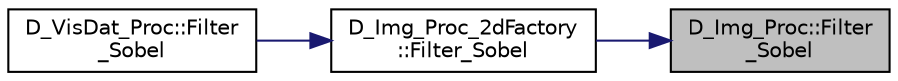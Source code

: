 digraph "D_Img_Proc::Filter_Sobel"
{
 // LATEX_PDF_SIZE
  edge [fontname="Helvetica",fontsize="10",labelfontname="Helvetica",labelfontsize="10"];
  node [fontname="Helvetica",fontsize="10",shape=record];
  rankdir="RL";
  Node1 [label="D_Img_Proc::Filter\l_Sobel",height=0.2,width=0.4,color="black", fillcolor="grey75", style="filled", fontcolor="black",tooltip=" "];
  Node1 -> Node2 [dir="back",color="midnightblue",fontsize="10",style="solid",fontname="Helvetica"];
  Node2 [label="D_Img_Proc_2dFactory\l::Filter_Sobel",height=0.2,width=0.4,color="black", fillcolor="white", style="filled",URL="$class_d___img___proc__2d_factory.html#a80cace2ac8308bfa16027a680be2e316",tooltip=" "];
  Node2 -> Node3 [dir="back",color="midnightblue",fontsize="10",style="solid",fontname="Helvetica"];
  Node3 [label="D_VisDat_Proc::Filter\l_Sobel",height=0.2,width=0.4,color="black", fillcolor="white", style="filled",URL="$class_d___vis_dat___proc.html#a0a75fccccc15041eb6772ea25d32ee66",tooltip=" "];
}
